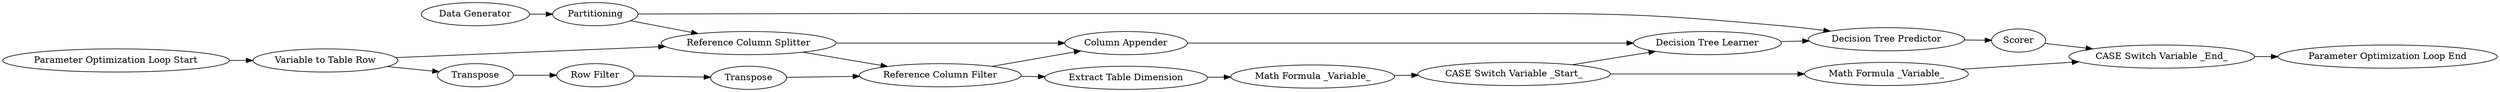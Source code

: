 digraph {
	1 [label="Data Generator"]
	2 [label="Parameter Optimization Loop Start"]
	3 [label=Partitioning]
	4 [label="Variable to Table Row"]
	5 [label="Reference Column Splitter"]
	6 [label=Transpose]
	7 [label="Row Filter"]
	8 [label=Transpose]
	9 [label="Reference Column Filter"]
	10 [label="Column Appender"]
	11 [label="Decision Tree Learner"]
	12 [label="Decision Tree Predictor"]
	14 [label="Extract Table Dimension"]
	16 [label=Scorer]
	20 [label="Math Formula _Variable_"]
	21 [label="Parameter Optimization Loop End"]
	22 [label="CASE Switch Variable _Start_"]
	23 [label="CASE Switch Variable _End_"]
	24 [label="Math Formula _Variable_"]
	1 -> 3
	2 -> 4
	3 -> 5
	3 -> 12
	4 -> 5
	4 -> 6
	5 -> 10
	5 -> 9
	6 -> 7
	7 -> 8
	8 -> 9
	9 -> 10
	9 -> 14
	10 -> 11
	11 -> 12
	12 -> 16
	14 -> 24
	16 -> 23
	20 -> 23
	22 -> 11
	22 -> 20
	23 -> 21
	24 -> 22
	rankdir=LR
}
